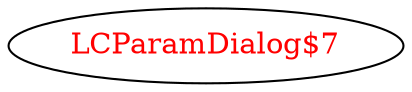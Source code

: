 digraph dependencyGraph {
 concentrate=true;
 ranksep="2.0";
 rankdir="LR"; 
 splines="ortho";
"LCParamDialog$7" [fontcolor="red"];
}
